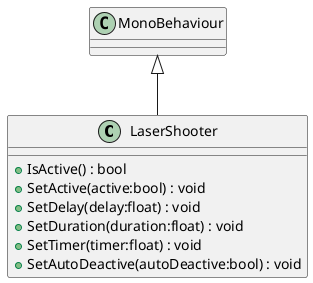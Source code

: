 @startuml
class LaserShooter {
    + IsActive() : bool
    + SetActive(active:bool) : void
    + SetDelay(delay:float) : void
    + SetDuration(duration:float) : void
    + SetTimer(timer:float) : void
    + SetAutoDeactive(autoDeactive:bool) : void
}
MonoBehaviour <|-- LaserShooter
@enduml
